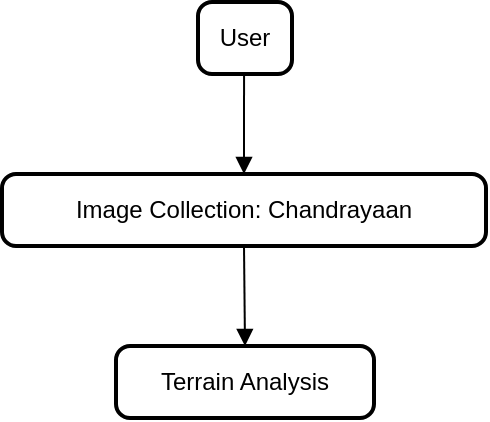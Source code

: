 <mxfile version="24.7.5">
  <diagram name="Page-1" id="GPMU6RUrNulVBlFEluTz">
    <mxGraphModel>
      <root>
        <mxCell id="0" />
        <mxCell id="1" parent="0" />
        <mxCell id="2" value="User" style="rounded=1;absoluteArcSize=1;arcSize=14;whiteSpace=wrap;strokeWidth=2;" vertex="1" parent="1">
          <mxGeometry x="98" width="47" height="36" as="geometry" />
        </mxCell>
        <mxCell id="3" value="Image Collection: Chandrayaan" style="rounded=1;absoluteArcSize=1;arcSize=14;whiteSpace=wrap;strokeWidth=2;" vertex="1" parent="1">
          <mxGeometry y="86" width="242" height="36" as="geometry" />
        </mxCell>
        <mxCell id="4" value="Terrain Analysis" style="rounded=1;absoluteArcSize=1;arcSize=14;whiteSpace=wrap;strokeWidth=2;" vertex="1" parent="1">
          <mxGeometry x="57" y="172" width="129" height="36" as="geometry" />
        </mxCell>
        <mxCell id="5" value="" style="curved=1;startArrow=none;endArrow=block;exitX=0.49;exitY=0.99;entryX=0.5;entryY=-0.01;" edge="1" parent="1" source="2" target="3">
          <mxGeometry relative="1" as="geometry">
            <Array as="points" />
          </mxGeometry>
        </mxCell>
        <mxCell id="6" value="" style="curved=1;startArrow=none;endArrow=block;exitX=0.5;exitY=0.99;entryX=0.5;entryY=-0.01;" edge="1" parent="1" source="3" target="4">
          <mxGeometry relative="1" as="geometry">
            <Array as="points" />
          </mxGeometry>
        </mxCell>
      </root>
    </mxGraphModel>
  </diagram>
</mxfile>
